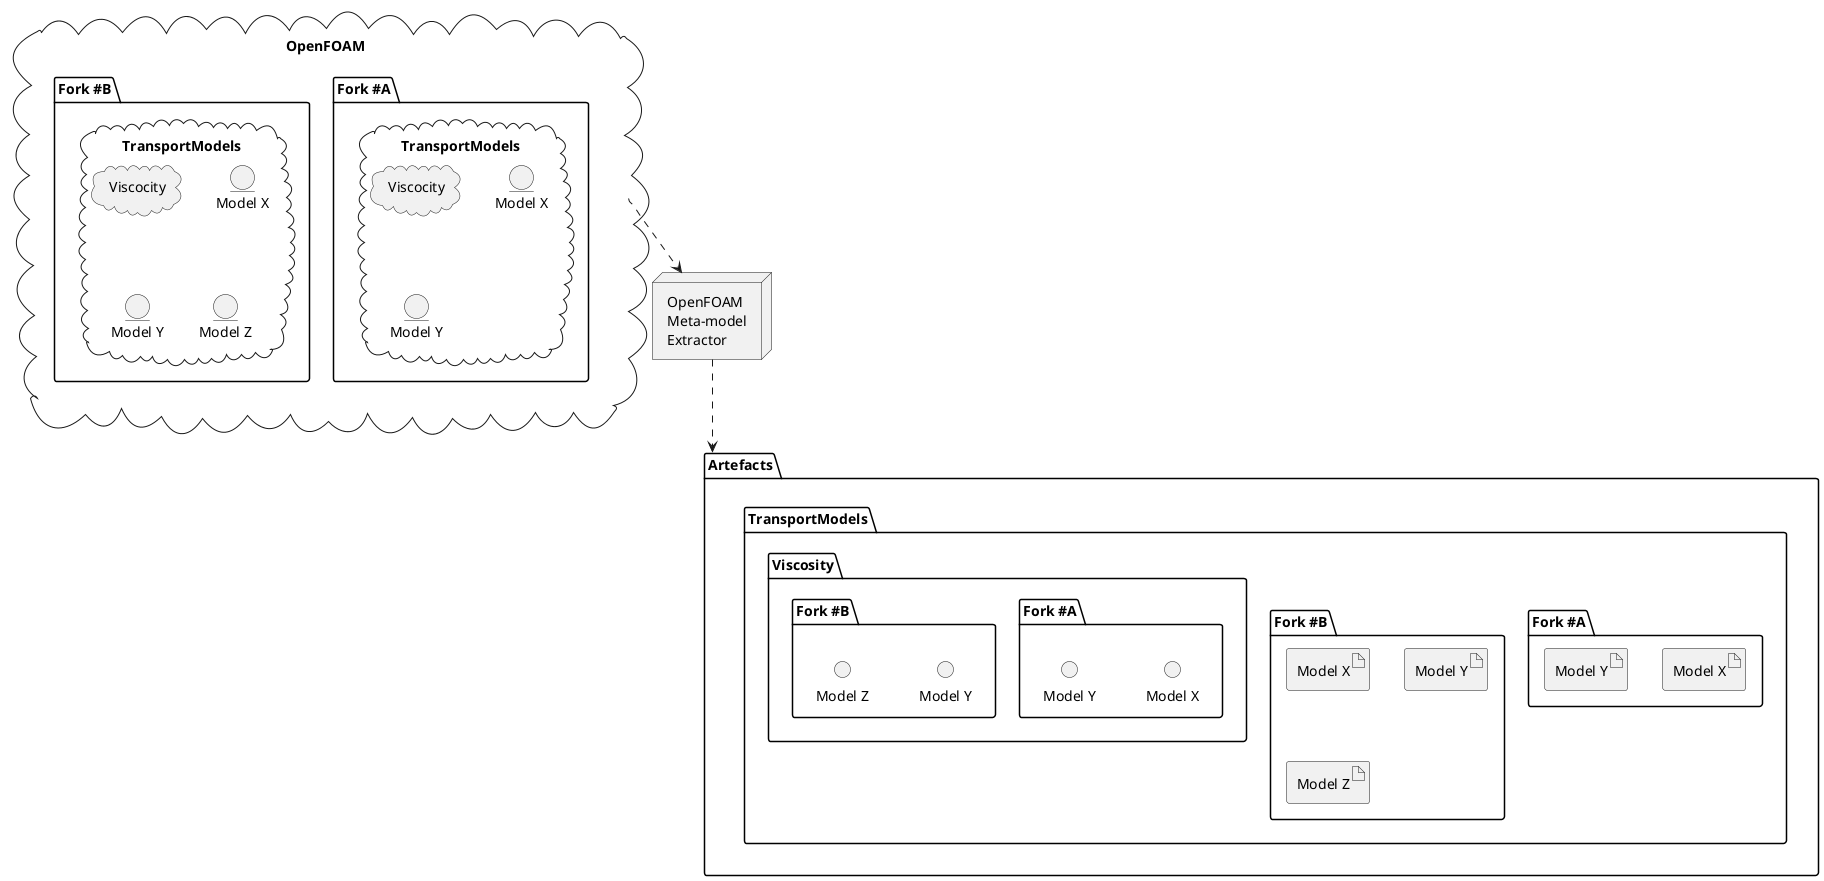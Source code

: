 @startuml foam2artefacts

cloud OpenFOAM {
    folder forkA as "Fork #A" {
        cloud transportA as "TransportModels" {
            cloud viscosityA as "Viscocity"
            entity X_forkA as "Model X"
            entity Y_forkA as "Model Y"
        }
    }

    folder forkB as "Fork #B" {
        cloud transportB as "TransportModels" {
            cloud viscosityB as "Viscocity"
            entity X_forkB as "Model X"
            entity Y_forkB as "Model Y"
            entity Z_forkB as "Model Z"
        }
    }
}

folder artefacts as "Artefacts" {
    folder transportModels as "TransportModels" {
        folder ForkA as "Fork #A" {
            artifact modelAX as "Model X"
            artifact modelAY as "Model Y"
        }
        folder ForkB as "Fork #B" {
            artifact modelBX as "Model X"
            artifact modelBY as "Model Y"
            artifact modelBZ as "Model Z"
        }
        folder viscocity as "Viscosity" {
            folder viscosityForkA as "Fork #A" {
                interface viscocityAX as "Model X"
                interface viscocityAY as "Model Y"
            }
            folder viscosityForkB as "Fork #B" {
                interface viscocityBY as "Model Y"
                interface viscocityBZ as "Model Z"
            }
        }

    }
}

node extractor as "OpenFOAM\nMeta-model\nExtractor"
OpenFOAM ..> extractor
extractor ..> artefacts

@enduml
